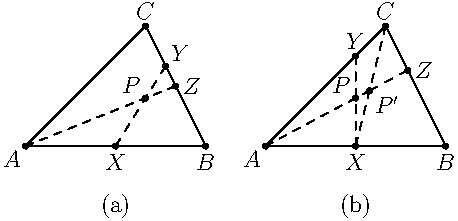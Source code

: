 picture p1;
currentpicture = p1;
unitsize(30);

pair A = (0,0);
pair B = (3,0);
pair C = (2,2);
pair P = (2,0.8);

draw(A--B--C--cycle);

dot("$A$",A,SW);
dot("$B$",B,S);
dot("$C$",C,N);
dot("$P$",P,NW);

pair X = midpoint(A--B);
dot("$X$",X,S);
pair Y = extension(X,P,B,C);
dot("$Y$",Y,NE);
draw(X--Y,p=dashed);
pair Z = extension(A,P,B,C);
draw(A--Z,p=dashed);
dot("$Z$",Z,E);

label("(a)",midpoint(A--B)+(0,-1));

picture p2;
currentpicture = p2;
unitsize(30);

draw(A--B--C--cycle);

pair P = (1.5,0.8);
dot("$A$",A,SW);
dot("$B$",B,S);
dot("$C$",C,N);
dot("$P$",P,NW);
dot("$X$",X,S);

pair Y = extension(X,P,A,C);
draw(X--Y,p=dashed);
dot("$Y$",Y,N);

draw(X--C,p=dashed);
pair P2 = extension(A,P,X,C);
dot("$P'$",P2,SE);
draw(A--P2,p=dashed);

pair Z = extension(A,P,B,C);
draw(P2--Z,p=dashed);

dot("$Z$",Z,E);

label("(b)",midpoint(A--B)+(0,-1));

add(p2,p1.fit(),(-4,0));

shipout(format="pdf");

